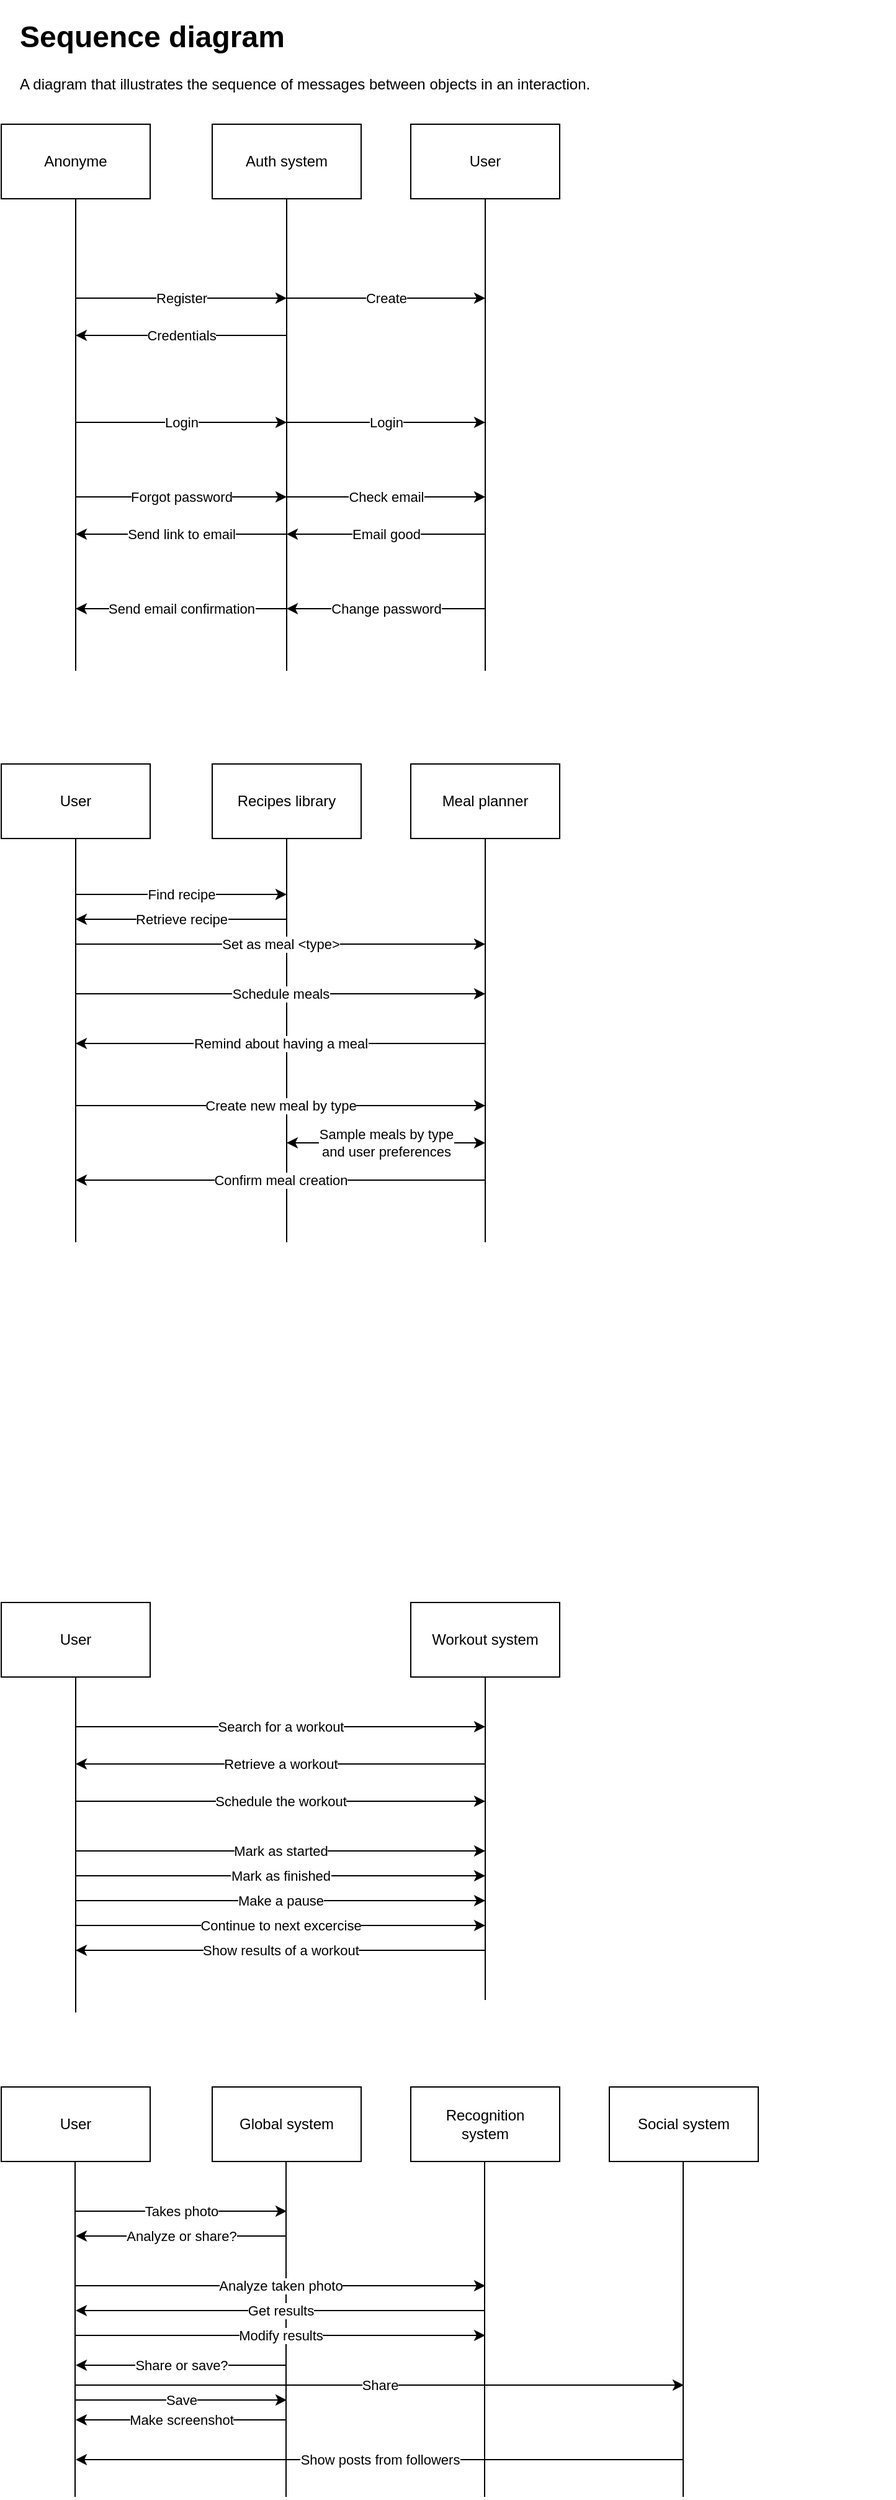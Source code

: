 <mxfile version="21.3.2" type="device">
  <diagram id="IL9JTPZ5X0sFYM7pYDrO" name="Sequence diagram">
    <mxGraphModel dx="1314" dy="784" grid="1" gridSize="10" guides="1" tooltips="1" connect="1" arrows="1" fold="1" page="1" pageScale="1" pageWidth="827" pageHeight="1169" math="0" shadow="0">
      <root>
        <mxCell id="0" />
        <mxCell id="1" parent="0" />
        <mxCell id="PKTxcyIeBRHGVEPhpuYU-1" value="Anonyme" style="rounded=0;whiteSpace=wrap;html=1;" parent="1" vertex="1">
          <mxGeometry x="40" y="110" width="120" height="60" as="geometry" />
        </mxCell>
        <mxCell id="PKTxcyIeBRHGVEPhpuYU-2" value="Auth system" style="rounded=0;whiteSpace=wrap;html=1;" parent="1" vertex="1">
          <mxGeometry x="210" y="110" width="120" height="60" as="geometry" />
        </mxCell>
        <mxCell id="PKTxcyIeBRHGVEPhpuYU-3" value="User" style="rounded=0;whiteSpace=wrap;html=1;" parent="1" vertex="1">
          <mxGeometry x="370" y="110" width="120" height="60" as="geometry" />
        </mxCell>
        <mxCell id="PKTxcyIeBRHGVEPhpuYU-10" value="" style="endArrow=none;html=1;rounded=0;entryX=0.5;entryY=1;entryDx=0;entryDy=0;" parent="1" target="PKTxcyIeBRHGVEPhpuYU-1" edge="1">
          <mxGeometry width="50" height="50" relative="1" as="geometry">
            <mxPoint x="100" y="550" as="sourcePoint" />
            <mxPoint x="140" y="350" as="targetPoint" />
          </mxGeometry>
        </mxCell>
        <mxCell id="PKTxcyIeBRHGVEPhpuYU-11" value="" style="endArrow=none;html=1;rounded=0;entryX=0.5;entryY=1;entryDx=0;entryDy=0;" parent="1" target="PKTxcyIeBRHGVEPhpuYU-2" edge="1">
          <mxGeometry width="50" height="50" relative="1" as="geometry">
            <mxPoint x="270" y="550" as="sourcePoint" />
            <mxPoint x="290" y="210" as="targetPoint" />
          </mxGeometry>
        </mxCell>
        <mxCell id="PKTxcyIeBRHGVEPhpuYU-12" value="" style="endArrow=none;html=1;rounded=0;entryX=0.5;entryY=1;entryDx=0;entryDy=0;" parent="1" target="PKTxcyIeBRHGVEPhpuYU-3" edge="1">
          <mxGeometry width="50" height="50" relative="1" as="geometry">
            <mxPoint x="430" y="550" as="sourcePoint" />
            <mxPoint x="429.5" y="190" as="targetPoint" />
          </mxGeometry>
        </mxCell>
        <mxCell id="PKTxcyIeBRHGVEPhpuYU-13" value="Register" style="endArrow=classic;html=1;rounded=0;" parent="1" edge="1">
          <mxGeometry width="50" height="50" relative="1" as="geometry">
            <mxPoint x="100" y="250" as="sourcePoint" />
            <mxPoint x="270" y="250" as="targetPoint" />
          </mxGeometry>
        </mxCell>
        <mxCell id="PKTxcyIeBRHGVEPhpuYU-15" value="Credentials" style="endArrow=classic;html=1;rounded=0;" parent="1" edge="1">
          <mxGeometry width="50" height="50" relative="1" as="geometry">
            <mxPoint x="270" y="280" as="sourcePoint" />
            <mxPoint x="100" y="280" as="targetPoint" />
          </mxGeometry>
        </mxCell>
        <mxCell id="PKTxcyIeBRHGVEPhpuYU-17" value="Login" style="endArrow=classic;html=1;rounded=0;" parent="1" edge="1">
          <mxGeometry width="50" height="50" relative="1" as="geometry">
            <mxPoint x="100" y="350" as="sourcePoint" />
            <mxPoint x="270" y="350" as="targetPoint" />
          </mxGeometry>
        </mxCell>
        <mxCell id="PKTxcyIeBRHGVEPhpuYU-18" value="Login" style="endArrow=classic;html=1;rounded=0;" parent="1" edge="1">
          <mxGeometry width="50" height="50" relative="1" as="geometry">
            <mxPoint x="270" y="350" as="sourcePoint" />
            <mxPoint x="430" y="350" as="targetPoint" />
          </mxGeometry>
        </mxCell>
        <mxCell id="PKTxcyIeBRHGVEPhpuYU-19" value="Create" style="endArrow=classic;html=1;rounded=0;" parent="1" edge="1">
          <mxGeometry width="50" height="50" relative="1" as="geometry">
            <mxPoint x="270" y="250" as="sourcePoint" />
            <mxPoint x="430" y="250" as="targetPoint" />
          </mxGeometry>
        </mxCell>
        <mxCell id="PKTxcyIeBRHGVEPhpuYU-20" value="Forgot password" style="endArrow=classic;html=1;rounded=0;" parent="1" edge="1">
          <mxGeometry width="50" height="50" relative="1" as="geometry">
            <mxPoint x="100" y="410" as="sourcePoint" />
            <mxPoint x="270" y="410" as="targetPoint" />
          </mxGeometry>
        </mxCell>
        <mxCell id="PKTxcyIeBRHGVEPhpuYU-23" value="Check email" style="endArrow=classic;html=1;rounded=0;" parent="1" edge="1">
          <mxGeometry width="50" height="50" relative="1" as="geometry">
            <mxPoint x="270" y="410" as="sourcePoint" />
            <mxPoint x="430" y="410" as="targetPoint" />
          </mxGeometry>
        </mxCell>
        <mxCell id="PKTxcyIeBRHGVEPhpuYU-24" value="Email good" style="endArrow=classic;html=1;rounded=0;" parent="1" edge="1">
          <mxGeometry width="50" height="50" relative="1" as="geometry">
            <mxPoint x="430" y="440" as="sourcePoint" />
            <mxPoint x="270" y="440" as="targetPoint" />
          </mxGeometry>
        </mxCell>
        <mxCell id="PKTxcyIeBRHGVEPhpuYU-25" value="Send link to email" style="endArrow=classic;html=1;rounded=0;" parent="1" edge="1">
          <mxGeometry width="50" height="50" relative="1" as="geometry">
            <mxPoint x="270" y="440" as="sourcePoint" />
            <mxPoint x="100" y="440" as="targetPoint" />
          </mxGeometry>
        </mxCell>
        <mxCell id="PKTxcyIeBRHGVEPhpuYU-26" value="Change password" style="endArrow=classic;html=1;rounded=0;" parent="1" edge="1">
          <mxGeometry width="50" height="50" relative="1" as="geometry">
            <mxPoint x="430" y="500" as="sourcePoint" />
            <mxPoint x="270" y="500" as="targetPoint" />
          </mxGeometry>
        </mxCell>
        <mxCell id="PKTxcyIeBRHGVEPhpuYU-27" value="Send email confirmation" style="endArrow=classic;html=1;rounded=0;" parent="1" edge="1">
          <mxGeometry width="50" height="50" relative="1" as="geometry">
            <mxPoint x="270" y="500" as="sourcePoint" />
            <mxPoint x="100" y="500" as="targetPoint" />
          </mxGeometry>
        </mxCell>
        <mxCell id="_RKxNN3qFlb4KTvDRtFf-1" value="User" style="rounded=0;whiteSpace=wrap;html=1;" parent="1" vertex="1">
          <mxGeometry x="40" y="625" width="120" height="60" as="geometry" />
        </mxCell>
        <mxCell id="_RKxNN3qFlb4KTvDRtFf-2" value="Recipes library" style="rounded=0;whiteSpace=wrap;html=1;" parent="1" vertex="1">
          <mxGeometry x="210" y="625" width="120" height="60" as="geometry" />
        </mxCell>
        <mxCell id="_RKxNN3qFlb4KTvDRtFf-3" value="Meal planner" style="rounded=0;whiteSpace=wrap;html=1;" parent="1" vertex="1">
          <mxGeometry x="370" y="625" width="120" height="60" as="geometry" />
        </mxCell>
        <mxCell id="_RKxNN3qFlb4KTvDRtFf-4" value="" style="endArrow=none;html=1;rounded=0;entryX=0.5;entryY=1;entryDx=0;entryDy=0;" parent="1" target="_RKxNN3qFlb4KTvDRtFf-1" edge="1">
          <mxGeometry width="50" height="50" relative="1" as="geometry">
            <mxPoint x="100" y="1010" as="sourcePoint" />
            <mxPoint x="99.5" y="710" as="targetPoint" />
          </mxGeometry>
        </mxCell>
        <mxCell id="_RKxNN3qFlb4KTvDRtFf-6" value="" style="endArrow=none;html=1;rounded=0;entryX=0.5;entryY=1;entryDx=0;entryDy=0;" parent="1" edge="1">
          <mxGeometry width="50" height="50" relative="1" as="geometry">
            <mxPoint x="270" y="1010" as="sourcePoint" />
            <mxPoint x="270" y="685" as="targetPoint" />
          </mxGeometry>
        </mxCell>
        <mxCell id="_RKxNN3qFlb4KTvDRtFf-7" value="" style="endArrow=none;html=1;rounded=0;entryX=0.5;entryY=1;entryDx=0;entryDy=0;" parent="1" edge="1">
          <mxGeometry width="50" height="50" relative="1" as="geometry">
            <mxPoint x="430" y="1010" as="sourcePoint" />
            <mxPoint x="430" y="685" as="targetPoint" />
          </mxGeometry>
        </mxCell>
        <mxCell id="_RKxNN3qFlb4KTvDRtFf-8" value="Find recipe" style="endArrow=classic;html=1;rounded=0;" parent="1" edge="1">
          <mxGeometry width="50" height="50" relative="1" as="geometry">
            <mxPoint x="100" y="730" as="sourcePoint" />
            <mxPoint x="270" y="730" as="targetPoint" />
          </mxGeometry>
        </mxCell>
        <mxCell id="_RKxNN3qFlb4KTvDRtFf-9" value="Set as meal &amp;lt;type&amp;gt;" style="endArrow=classic;html=1;rounded=0;" parent="1" edge="1">
          <mxGeometry width="50" height="50" relative="1" as="geometry">
            <mxPoint x="100" y="770" as="sourcePoint" />
            <mxPoint x="430" y="770" as="targetPoint" />
          </mxGeometry>
        </mxCell>
        <mxCell id="_RKxNN3qFlb4KTvDRtFf-11" value="Retrieve recipe" style="endArrow=classic;html=1;rounded=0;" parent="1" edge="1">
          <mxGeometry width="50" height="50" relative="1" as="geometry">
            <mxPoint x="270" y="750" as="sourcePoint" />
            <mxPoint x="100" y="750" as="targetPoint" />
          </mxGeometry>
        </mxCell>
        <mxCell id="_RKxNN3qFlb4KTvDRtFf-13" value="Schedule meals" style="endArrow=classic;html=1;rounded=0;" parent="1" edge="1">
          <mxGeometry width="50" height="50" relative="1" as="geometry">
            <mxPoint x="100" y="810" as="sourcePoint" />
            <mxPoint x="430" y="810" as="targetPoint" />
          </mxGeometry>
        </mxCell>
        <mxCell id="_RKxNN3qFlb4KTvDRtFf-14" value="Remind about having a meal" style="endArrow=classic;html=1;rounded=0;" parent="1" edge="1">
          <mxGeometry width="50" height="50" relative="1" as="geometry">
            <mxPoint x="430" y="850" as="sourcePoint" />
            <mxPoint x="100" y="850" as="targetPoint" />
          </mxGeometry>
        </mxCell>
        <mxCell id="_RKxNN3qFlb4KTvDRtFf-15" value="Create new meal by type" style="endArrow=classic;html=1;rounded=0;" parent="1" edge="1">
          <mxGeometry width="50" height="50" relative="1" as="geometry">
            <mxPoint x="100" y="900" as="sourcePoint" />
            <mxPoint x="430" y="900" as="targetPoint" />
          </mxGeometry>
        </mxCell>
        <mxCell id="_RKxNN3qFlb4KTvDRtFf-16" value="Sample meals by type&lt;br&gt;and user preferences" style="endArrow=classic;startArrow=classic;html=1;rounded=0;" parent="1" edge="1">
          <mxGeometry width="50" height="50" relative="1" as="geometry">
            <mxPoint x="270" y="930" as="sourcePoint" />
            <mxPoint x="430" y="930" as="targetPoint" />
          </mxGeometry>
        </mxCell>
        <mxCell id="_RKxNN3qFlb4KTvDRtFf-17" value="Confirm meal creation" style="endArrow=classic;html=1;rounded=0;" parent="1" edge="1">
          <mxGeometry width="50" height="50" relative="1" as="geometry">
            <mxPoint x="430" y="960" as="sourcePoint" />
            <mxPoint x="100" y="960" as="targetPoint" />
          </mxGeometry>
        </mxCell>
        <mxCell id="_RKxNN3qFlb4KTvDRtFf-18" value="User" style="rounded=0;whiteSpace=wrap;html=1;" parent="1" vertex="1">
          <mxGeometry x="40" y="1300" width="120" height="60" as="geometry" />
        </mxCell>
        <mxCell id="_RKxNN3qFlb4KTvDRtFf-19" value="Workout system" style="rounded=0;whiteSpace=wrap;html=1;" parent="1" vertex="1">
          <mxGeometry x="370" y="1300" width="120" height="60" as="geometry" />
        </mxCell>
        <mxCell id="_RKxNN3qFlb4KTvDRtFf-22" value="" style="endArrow=none;html=1;rounded=0;entryX=0.5;entryY=1;entryDx=0;entryDy=0;" parent="1" target="_RKxNN3qFlb4KTvDRtFf-18" edge="1">
          <mxGeometry width="50" height="50" relative="1" as="geometry">
            <mxPoint x="100" y="1630" as="sourcePoint" />
            <mxPoint x="100" y="1360" as="targetPoint" />
          </mxGeometry>
        </mxCell>
        <mxCell id="_RKxNN3qFlb4KTvDRtFf-23" value="" style="endArrow=none;html=1;rounded=0;entryX=0.5;entryY=1;entryDx=0;entryDy=0;" parent="1" target="_RKxNN3qFlb4KTvDRtFf-19" edge="1">
          <mxGeometry width="50" height="50" relative="1" as="geometry">
            <mxPoint x="430" y="1620" as="sourcePoint" />
            <mxPoint x="430" y="1360" as="targetPoint" />
          </mxGeometry>
        </mxCell>
        <mxCell id="_RKxNN3qFlb4KTvDRtFf-24" value="Search for a workout" style="endArrow=classic;html=1;rounded=0;" parent="1" edge="1">
          <mxGeometry width="50" height="50" relative="1" as="geometry">
            <mxPoint x="100" y="1400" as="sourcePoint" />
            <mxPoint x="430" y="1400" as="targetPoint" />
          </mxGeometry>
        </mxCell>
        <mxCell id="_RKxNN3qFlb4KTvDRtFf-25" value="Retrieve a workout" style="endArrow=classic;html=1;rounded=0;" parent="1" edge="1">
          <mxGeometry width="50" height="50" relative="1" as="geometry">
            <mxPoint x="430" y="1430" as="sourcePoint" />
            <mxPoint x="100" y="1430" as="targetPoint" />
          </mxGeometry>
        </mxCell>
        <mxCell id="_RKxNN3qFlb4KTvDRtFf-26" value="Schedule the workout" style="endArrow=classic;html=1;rounded=0;" parent="1" edge="1">
          <mxGeometry width="50" height="50" relative="1" as="geometry">
            <mxPoint x="100" y="1460" as="sourcePoint" />
            <mxPoint x="430" y="1460" as="targetPoint" />
          </mxGeometry>
        </mxCell>
        <mxCell id="_RKxNN3qFlb4KTvDRtFf-29" value="Show results of a workout" style="endArrow=classic;html=1;rounded=0;" parent="1" edge="1">
          <mxGeometry width="50" height="50" relative="1" as="geometry">
            <mxPoint x="430" y="1580" as="sourcePoint" />
            <mxPoint x="100" y="1580" as="targetPoint" />
          </mxGeometry>
        </mxCell>
        <mxCell id="_RKxNN3qFlb4KTvDRtFf-30" value="Mark as started" style="endArrow=classic;html=1;rounded=0;" parent="1" edge="1">
          <mxGeometry width="50" height="50" relative="1" as="geometry">
            <mxPoint x="100" y="1500" as="sourcePoint" />
            <mxPoint x="430" y="1500" as="targetPoint" />
          </mxGeometry>
        </mxCell>
        <mxCell id="_RKxNN3qFlb4KTvDRtFf-31" value="Mark as finished" style="endArrow=classic;html=1;rounded=0;" parent="1" edge="1">
          <mxGeometry width="50" height="50" relative="1" as="geometry">
            <mxPoint x="100" y="1520" as="sourcePoint" />
            <mxPoint x="430" y="1520" as="targetPoint" />
          </mxGeometry>
        </mxCell>
        <mxCell id="_RKxNN3qFlb4KTvDRtFf-32" value="Make a pause" style="endArrow=classic;html=1;rounded=0;" parent="1" edge="1">
          <mxGeometry width="50" height="50" relative="1" as="geometry">
            <mxPoint x="100" y="1540" as="sourcePoint" />
            <mxPoint x="430" y="1540" as="targetPoint" />
          </mxGeometry>
        </mxCell>
        <mxCell id="_RKxNN3qFlb4KTvDRtFf-33" value="Continue to next excercise" style="endArrow=classic;html=1;rounded=0;" parent="1" edge="1">
          <mxGeometry width="50" height="50" relative="1" as="geometry">
            <mxPoint x="100" y="1560" as="sourcePoint" />
            <mxPoint x="430" y="1560" as="targetPoint" />
            <mxPoint as="offset" />
          </mxGeometry>
        </mxCell>
        <mxCell id="w4kkgrbNhC8Y_yBziTBa-1" value="User" style="rounded=0;whiteSpace=wrap;html=1;" parent="1" vertex="1">
          <mxGeometry x="40" y="1690" width="120" height="60" as="geometry" />
        </mxCell>
        <mxCell id="w4kkgrbNhC8Y_yBziTBa-2" value="Global system" style="rounded=0;whiteSpace=wrap;html=1;" parent="1" vertex="1">
          <mxGeometry x="210" y="1690" width="120" height="60" as="geometry" />
        </mxCell>
        <mxCell id="w4kkgrbNhC8Y_yBziTBa-3" value="Recognition&lt;br&gt;system" style="rounded=0;whiteSpace=wrap;html=1;" parent="1" vertex="1">
          <mxGeometry x="370" y="1690" width="120" height="60" as="geometry" />
        </mxCell>
        <mxCell id="w4kkgrbNhC8Y_yBziTBa-4" value="Social system" style="rounded=0;whiteSpace=wrap;html=1;" parent="1" vertex="1">
          <mxGeometry x="530" y="1690" width="120" height="60" as="geometry" />
        </mxCell>
        <mxCell id="w4kkgrbNhC8Y_yBziTBa-5" value="" style="endArrow=none;html=1;rounded=0;entryX=0.5;entryY=1;entryDx=0;entryDy=0;" parent="1" edge="1">
          <mxGeometry width="50" height="50" relative="1" as="geometry">
            <mxPoint x="99.5" y="2020" as="sourcePoint" />
            <mxPoint x="99.5" y="1750" as="targetPoint" />
          </mxGeometry>
        </mxCell>
        <mxCell id="w4kkgrbNhC8Y_yBziTBa-6" value="" style="endArrow=none;html=1;rounded=0;entryX=0.5;entryY=1;entryDx=0;entryDy=0;" parent="1" edge="1">
          <mxGeometry width="50" height="50" relative="1" as="geometry">
            <mxPoint x="269.5" y="2020" as="sourcePoint" />
            <mxPoint x="269.5" y="1750" as="targetPoint" />
          </mxGeometry>
        </mxCell>
        <mxCell id="w4kkgrbNhC8Y_yBziTBa-7" value="" style="endArrow=none;html=1;rounded=0;entryX=0.5;entryY=1;entryDx=0;entryDy=0;" parent="1" edge="1">
          <mxGeometry width="50" height="50" relative="1" as="geometry">
            <mxPoint x="429.5" y="2020" as="sourcePoint" />
            <mxPoint x="429.5" y="1750" as="targetPoint" />
          </mxGeometry>
        </mxCell>
        <mxCell id="w4kkgrbNhC8Y_yBziTBa-8" value="" style="endArrow=none;html=1;rounded=0;entryX=0.5;entryY=1;entryDx=0;entryDy=0;" parent="1" edge="1">
          <mxGeometry width="50" height="50" relative="1" as="geometry">
            <mxPoint x="589.5" y="2020" as="sourcePoint" />
            <mxPoint x="589.5" y="1750" as="targetPoint" />
          </mxGeometry>
        </mxCell>
        <mxCell id="w4kkgrbNhC8Y_yBziTBa-9" value="Takes photo" style="endArrow=classic;html=1;rounded=0;" parent="1" edge="1">
          <mxGeometry width="50" height="50" relative="1" as="geometry">
            <mxPoint x="100" y="1790" as="sourcePoint" />
            <mxPoint x="270" y="1790" as="targetPoint" />
          </mxGeometry>
        </mxCell>
        <mxCell id="w4kkgrbNhC8Y_yBziTBa-10" value="Analyze or share?" style="endArrow=classic;html=1;rounded=0;" parent="1" edge="1">
          <mxGeometry width="50" height="50" relative="1" as="geometry">
            <mxPoint x="270" y="1810" as="sourcePoint" />
            <mxPoint x="100" y="1810" as="targetPoint" />
          </mxGeometry>
        </mxCell>
        <mxCell id="w4kkgrbNhC8Y_yBziTBa-11" value="Analyze taken photo" style="endArrow=classic;html=1;rounded=0;" parent="1" edge="1">
          <mxGeometry width="50" height="50" relative="1" as="geometry">
            <mxPoint x="100" y="1850" as="sourcePoint" />
            <mxPoint x="430" y="1850" as="targetPoint" />
          </mxGeometry>
        </mxCell>
        <mxCell id="w4kkgrbNhC8Y_yBziTBa-12" value="Get results" style="endArrow=classic;html=1;rounded=0;" parent="1" edge="1">
          <mxGeometry width="50" height="50" relative="1" as="geometry">
            <mxPoint x="430" y="1870" as="sourcePoint" />
            <mxPoint x="100" y="1870" as="targetPoint" />
          </mxGeometry>
        </mxCell>
        <mxCell id="w4kkgrbNhC8Y_yBziTBa-14" value="Modify results" style="endArrow=classic;html=1;rounded=0;" parent="1" edge="1">
          <mxGeometry width="50" height="50" relative="1" as="geometry">
            <mxPoint x="100" y="1890" as="sourcePoint" />
            <mxPoint x="430" y="1890" as="targetPoint" />
          </mxGeometry>
        </mxCell>
        <mxCell id="w4kkgrbNhC8Y_yBziTBa-16" value="Share or save?" style="endArrow=classic;html=1;rounded=0;" parent="1" edge="1">
          <mxGeometry width="50" height="50" relative="1" as="geometry">
            <mxPoint x="270" y="1914" as="sourcePoint" />
            <mxPoint x="100" y="1914" as="targetPoint" />
          </mxGeometry>
        </mxCell>
        <mxCell id="w4kkgrbNhC8Y_yBziTBa-17" value="Share" style="endArrow=classic;html=1;rounded=0;" parent="1" edge="1">
          <mxGeometry width="50" height="50" relative="1" as="geometry">
            <mxPoint x="100" y="1930" as="sourcePoint" />
            <mxPoint x="590" y="1930" as="targetPoint" />
          </mxGeometry>
        </mxCell>
        <mxCell id="w4kkgrbNhC8Y_yBziTBa-18" value="Save" style="endArrow=classic;html=1;rounded=0;" parent="1" edge="1">
          <mxGeometry width="50" height="50" relative="1" as="geometry">
            <mxPoint x="100" y="1942" as="sourcePoint" />
            <mxPoint x="270" y="1942" as="targetPoint" />
          </mxGeometry>
        </mxCell>
        <mxCell id="w4kkgrbNhC8Y_yBziTBa-19" value="Make screenshot" style="endArrow=classic;html=1;rounded=0;" parent="1" edge="1">
          <mxGeometry width="50" height="50" relative="1" as="geometry">
            <mxPoint x="270" y="1958" as="sourcePoint" />
            <mxPoint x="100" y="1958" as="targetPoint" />
          </mxGeometry>
        </mxCell>
        <mxCell id="w4kkgrbNhC8Y_yBziTBa-20" value="Show posts from followers" style="endArrow=classic;html=1;rounded=0;" parent="1" edge="1">
          <mxGeometry width="50" height="50" relative="1" as="geometry">
            <mxPoint x="590" y="1990" as="sourcePoint" />
            <mxPoint x="100" y="1990" as="targetPoint" />
          </mxGeometry>
        </mxCell>
        <mxCell id="LvPCcr1G86Y10xdCGJGW-1" value="&lt;h1&gt;Sequence diagram&lt;/h1&gt;&lt;p&gt;A diagram that illustrates the sequence of messages between objects in an interaction.&lt;br&gt;&lt;/p&gt;" style="text;html=1;strokeColor=none;fillColor=none;spacing=5;spacingTop=-20;whiteSpace=wrap;overflow=hidden;rounded=0;" vertex="1" parent="1">
          <mxGeometry x="50" y="20" width="710" height="90" as="geometry" />
        </mxCell>
      </root>
    </mxGraphModel>
  </diagram>
</mxfile>
